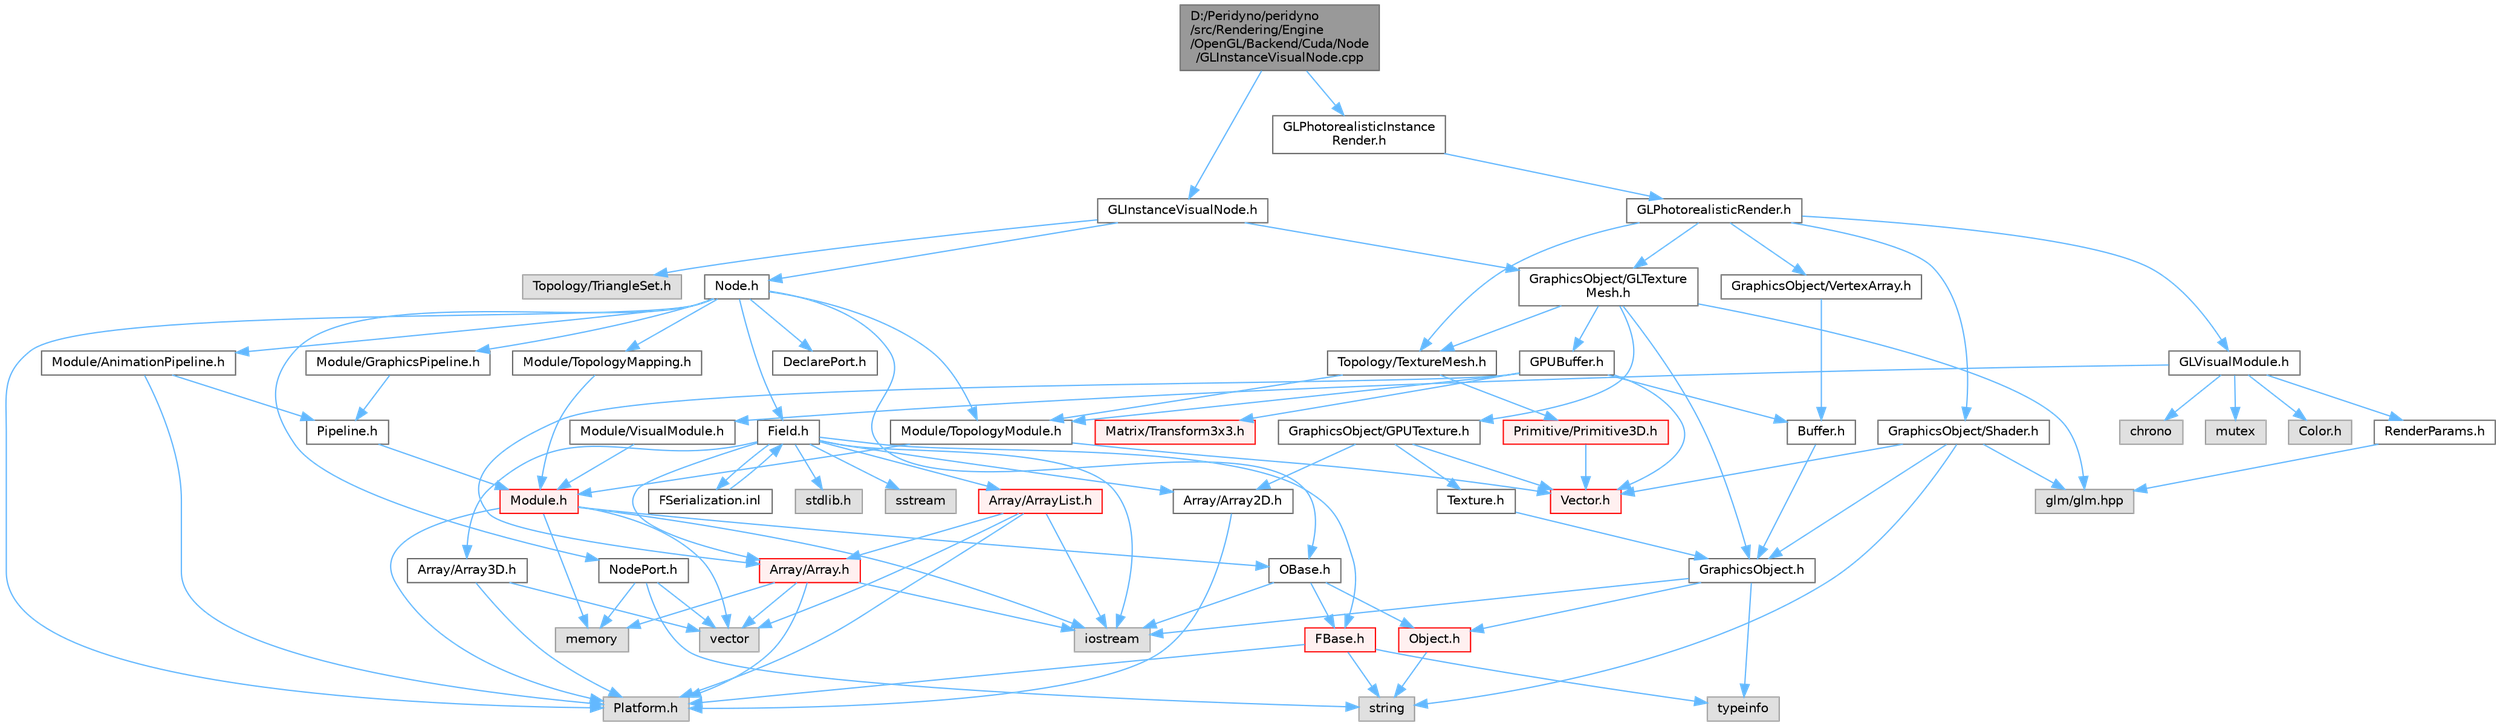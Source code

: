 digraph "D:/Peridyno/peridyno/src/Rendering/Engine/OpenGL/Backend/Cuda/Node/GLInstanceVisualNode.cpp"
{
 // LATEX_PDF_SIZE
  bgcolor="transparent";
  edge [fontname=Helvetica,fontsize=10,labelfontname=Helvetica,labelfontsize=10];
  node [fontname=Helvetica,fontsize=10,shape=box,height=0.2,width=0.4];
  Node1 [id="Node000001",label="D:/Peridyno/peridyno\l/src/Rendering/Engine\l/OpenGL/Backend/Cuda/Node\l/GLInstanceVisualNode.cpp",height=0.2,width=0.4,color="gray40", fillcolor="grey60", style="filled", fontcolor="black",tooltip=" "];
  Node1 -> Node2 [id="edge1_Node000001_Node000002",color="steelblue1",style="solid",tooltip=" "];
  Node2 [id="Node000002",label="GLInstanceVisualNode.h",height=0.2,width=0.4,color="grey40", fillcolor="white", style="filled",URL="$_g_l_instance_visual_node_8h.html",tooltip=" "];
  Node2 -> Node3 [id="edge2_Node000002_Node000003",color="steelblue1",style="solid",tooltip=" "];
  Node3 [id="Node000003",label="Node.h",height=0.2,width=0.4,color="grey40", fillcolor="white", style="filled",URL="$_node_8h.html",tooltip=" "];
  Node3 -> Node4 [id="edge3_Node000003_Node000004",color="steelblue1",style="solid",tooltip=" "];
  Node4 [id="Node000004",label="OBase.h",height=0.2,width=0.4,color="grey40", fillcolor="white", style="filled",URL="$_o_base_8h.html",tooltip=" "];
  Node4 -> Node5 [id="edge4_Node000004_Node000005",color="steelblue1",style="solid",tooltip=" "];
  Node5 [id="Node000005",label="iostream",height=0.2,width=0.4,color="grey60", fillcolor="#E0E0E0", style="filled",tooltip=" "];
  Node4 -> Node6 [id="edge5_Node000004_Node000006",color="steelblue1",style="solid",tooltip=" "];
  Node6 [id="Node000006",label="FBase.h",height=0.2,width=0.4,color="red", fillcolor="#FFF0F0", style="filled",URL="$_f_base_8h.html",tooltip=" "];
  Node6 -> Node7 [id="edge6_Node000006_Node000007",color="steelblue1",style="solid",tooltip=" "];
  Node7 [id="Node000007",label="Platform.h",height=0.2,width=0.4,color="grey60", fillcolor="#E0E0E0", style="filled",tooltip=" "];
  Node6 -> Node9 [id="edge7_Node000006_Node000009",color="steelblue1",style="solid",tooltip=" "];
  Node9 [id="Node000009",label="typeinfo",height=0.2,width=0.4,color="grey60", fillcolor="#E0E0E0", style="filled",tooltip=" "];
  Node6 -> Node10 [id="edge8_Node000006_Node000010",color="steelblue1",style="solid",tooltip=" "];
  Node10 [id="Node000010",label="string",height=0.2,width=0.4,color="grey60", fillcolor="#E0E0E0", style="filled",tooltip=" "];
  Node4 -> Node13 [id="edge9_Node000004_Node000013",color="steelblue1",style="solid",tooltip=" "];
  Node13 [id="Node000013",label="Object.h",height=0.2,width=0.4,color="red", fillcolor="#FFF0F0", style="filled",URL="$_object_8h.html",tooltip=" "];
  Node13 -> Node10 [id="edge10_Node000013_Node000010",color="steelblue1",style="solid",tooltip=" "];
  Node3 -> Node16 [id="edge11_Node000003_Node000016",color="steelblue1",style="solid",tooltip=" "];
  Node16 [id="Node000016",label="Field.h",height=0.2,width=0.4,color="grey40", fillcolor="white", style="filled",URL="$_field_8h.html",tooltip=" "];
  Node16 -> Node5 [id="edge12_Node000016_Node000005",color="steelblue1",style="solid",tooltip=" "];
  Node16 -> Node17 [id="edge13_Node000016_Node000017",color="steelblue1",style="solid",tooltip=" "];
  Node17 [id="Node000017",label="stdlib.h",height=0.2,width=0.4,color="grey60", fillcolor="#E0E0E0", style="filled",tooltip=" "];
  Node16 -> Node18 [id="edge14_Node000016_Node000018",color="steelblue1",style="solid",tooltip=" "];
  Node18 [id="Node000018",label="sstream",height=0.2,width=0.4,color="grey60", fillcolor="#E0E0E0", style="filled",tooltip=" "];
  Node16 -> Node6 [id="edge15_Node000016_Node000006",color="steelblue1",style="solid",tooltip=" "];
  Node16 -> Node19 [id="edge16_Node000016_Node000019",color="steelblue1",style="solid",tooltip=" "];
  Node19 [id="Node000019",label="Array/Array.h",height=0.2,width=0.4,color="red", fillcolor="#FFF0F0", style="filled",URL="$_array_8h.html",tooltip=" "];
  Node19 -> Node7 [id="edge17_Node000019_Node000007",color="steelblue1",style="solid",tooltip=" "];
  Node19 -> Node21 [id="edge18_Node000019_Node000021",color="steelblue1",style="solid",tooltip=" "];
  Node21 [id="Node000021",label="vector",height=0.2,width=0.4,color="grey60", fillcolor="#E0E0E0", style="filled",tooltip=" "];
  Node19 -> Node5 [id="edge19_Node000019_Node000005",color="steelblue1",style="solid",tooltip=" "];
  Node19 -> Node23 [id="edge20_Node000019_Node000023",color="steelblue1",style="solid",tooltip=" "];
  Node23 [id="Node000023",label="memory",height=0.2,width=0.4,color="grey60", fillcolor="#E0E0E0", style="filled",tooltip=" "];
  Node16 -> Node25 [id="edge21_Node000016_Node000025",color="steelblue1",style="solid",tooltip=" "];
  Node25 [id="Node000025",label="Array/Array2D.h",height=0.2,width=0.4,color="grey40", fillcolor="white", style="filled",URL="$_array2_d_8h.html",tooltip=" "];
  Node25 -> Node7 [id="edge22_Node000025_Node000007",color="steelblue1",style="solid",tooltip=" "];
  Node16 -> Node26 [id="edge23_Node000016_Node000026",color="steelblue1",style="solid",tooltip=" "];
  Node26 [id="Node000026",label="Array/Array3D.h",height=0.2,width=0.4,color="grey40", fillcolor="white", style="filled",URL="$_array3_d_8h.html",tooltip=" "];
  Node26 -> Node7 [id="edge24_Node000026_Node000007",color="steelblue1",style="solid",tooltip=" "];
  Node26 -> Node21 [id="edge25_Node000026_Node000021",color="steelblue1",style="solid",tooltip=" "];
  Node16 -> Node27 [id="edge26_Node000016_Node000027",color="steelblue1",style="solid",tooltip=" "];
  Node27 [id="Node000027",label="Array/ArrayList.h",height=0.2,width=0.4,color="red", fillcolor="#FFF0F0", style="filled",URL="$_array_list_8h.html",tooltip=" "];
  Node27 -> Node21 [id="edge27_Node000027_Node000021",color="steelblue1",style="solid",tooltip=" "];
  Node27 -> Node5 [id="edge28_Node000027_Node000005",color="steelblue1",style="solid",tooltip=" "];
  Node27 -> Node7 [id="edge29_Node000027_Node000007",color="steelblue1",style="solid",tooltip=" "];
  Node27 -> Node19 [id="edge30_Node000027_Node000019",color="steelblue1",style="solid",tooltip=" "];
  Node16 -> Node68 [id="edge31_Node000016_Node000068",color="steelblue1",style="solid",tooltip=" "];
  Node68 [id="Node000068",label="FSerialization.inl",height=0.2,width=0.4,color="grey40", fillcolor="white", style="filled",URL="$_f_serialization_8inl.html",tooltip=" "];
  Node68 -> Node16 [id="edge32_Node000068_Node000016",color="steelblue1",style="solid",tooltip=" "];
  Node3 -> Node7 [id="edge33_Node000003_Node000007",color="steelblue1",style="solid",tooltip=" "];
  Node3 -> Node69 [id="edge34_Node000003_Node000069",color="steelblue1",style="solid",tooltip=" "];
  Node69 [id="Node000069",label="DeclarePort.h",height=0.2,width=0.4,color="grey40", fillcolor="white", style="filled",URL="$_declare_port_8h.html",tooltip=" "];
  Node3 -> Node70 [id="edge35_Node000003_Node000070",color="steelblue1",style="solid",tooltip=" "];
  Node70 [id="Node000070",label="NodePort.h",height=0.2,width=0.4,color="grey40", fillcolor="white", style="filled",URL="$_node_port_8h.html",tooltip=" "];
  Node70 -> Node10 [id="edge36_Node000070_Node000010",color="steelblue1",style="solid",tooltip=" "];
  Node70 -> Node21 [id="edge37_Node000070_Node000021",color="steelblue1",style="solid",tooltip=" "];
  Node70 -> Node23 [id="edge38_Node000070_Node000023",color="steelblue1",style="solid",tooltip=" "];
  Node3 -> Node71 [id="edge39_Node000003_Node000071",color="steelblue1",style="solid",tooltip=" "];
  Node71 [id="Node000071",label="Module/TopologyModule.h",height=0.2,width=0.4,color="grey40", fillcolor="white", style="filled",URL="$_topology_module_8h.html",tooltip=" "];
  Node71 -> Node32 [id="edge40_Node000071_Node000032",color="steelblue1",style="solid",tooltip=" "];
  Node32 [id="Node000032",label="Vector.h",height=0.2,width=0.4,color="red", fillcolor="#FFF0F0", style="filled",URL="$_vector_8h.html",tooltip=" "];
  Node71 -> Node72 [id="edge41_Node000071_Node000072",color="steelblue1",style="solid",tooltip=" "];
  Node72 [id="Node000072",label="Module.h",height=0.2,width=0.4,color="red", fillcolor="#FFF0F0", style="filled",URL="$_module_8h.html",tooltip=" "];
  Node72 -> Node7 [id="edge42_Node000072_Node000007",color="steelblue1",style="solid",tooltip=" "];
  Node72 -> Node23 [id="edge43_Node000072_Node000023",color="steelblue1",style="solid",tooltip=" "];
  Node72 -> Node21 [id="edge44_Node000072_Node000021",color="steelblue1",style="solid",tooltip=" "];
  Node72 -> Node5 [id="edge45_Node000072_Node000005",color="steelblue1",style="solid",tooltip=" "];
  Node72 -> Node4 [id="edge46_Node000072_Node000004",color="steelblue1",style="solid",tooltip=" "];
  Node3 -> Node92 [id="edge47_Node000003_Node000092",color="steelblue1",style="solid",tooltip=" "];
  Node92 [id="Node000092",label="Module/TopologyMapping.h",height=0.2,width=0.4,color="grey40", fillcolor="white", style="filled",URL="$_topology_mapping_8h.html",tooltip=" "];
  Node92 -> Node72 [id="edge48_Node000092_Node000072",color="steelblue1",style="solid",tooltip=" "];
  Node3 -> Node93 [id="edge49_Node000003_Node000093",color="steelblue1",style="solid",tooltip=" "];
  Node93 [id="Node000093",label="Module/AnimationPipeline.h",height=0.2,width=0.4,color="grey40", fillcolor="white", style="filled",URL="$_animation_pipeline_8h.html",tooltip=" "];
  Node93 -> Node94 [id="edge50_Node000093_Node000094",color="steelblue1",style="solid",tooltip=" "];
  Node94 [id="Node000094",label="Pipeline.h",height=0.2,width=0.4,color="grey40", fillcolor="white", style="filled",URL="$_pipeline_8h.html",tooltip=" "];
  Node94 -> Node72 [id="edge51_Node000094_Node000072",color="steelblue1",style="solid",tooltip=" "];
  Node93 -> Node7 [id="edge52_Node000093_Node000007",color="steelblue1",style="solid",tooltip=" "];
  Node3 -> Node95 [id="edge53_Node000003_Node000095",color="steelblue1",style="solid",tooltip=" "];
  Node95 [id="Node000095",label="Module/GraphicsPipeline.h",height=0.2,width=0.4,color="grey40", fillcolor="white", style="filled",URL="$_graphics_pipeline_8h.html",tooltip=" "];
  Node95 -> Node94 [id="edge54_Node000095_Node000094",color="steelblue1",style="solid",tooltip=" "];
  Node2 -> Node96 [id="edge55_Node000002_Node000096",color="steelblue1",style="solid",tooltip=" "];
  Node96 [id="Node000096",label="Topology/TriangleSet.h",height=0.2,width=0.4,color="grey60", fillcolor="#E0E0E0", style="filled",tooltip=" "];
  Node2 -> Node97 [id="edge56_Node000002_Node000097",color="steelblue1",style="solid",tooltip=" "];
  Node97 [id="Node000097",label="GraphicsObject/GLTexture\lMesh.h",height=0.2,width=0.4,color="grey40", fillcolor="white", style="filled",URL="$_g_l_texture_mesh_8h.html",tooltip=" "];
  Node97 -> Node98 [id="edge57_Node000097_Node000098",color="steelblue1",style="solid",tooltip=" "];
  Node98 [id="Node000098",label="GPUBuffer.h",height=0.2,width=0.4,color="grey40", fillcolor="white", style="filled",URL="$_g_p_u_buffer_8h.html",tooltip=" "];
  Node98 -> Node99 [id="edge58_Node000098_Node000099",color="steelblue1",style="solid",tooltip=" "];
  Node99 [id="Node000099",label="Buffer.h",height=0.2,width=0.4,color="grey40", fillcolor="white", style="filled",URL="$_buffer_8h.html",tooltip=" "];
  Node99 -> Node100 [id="edge59_Node000099_Node000100",color="steelblue1",style="solid",tooltip=" "];
  Node100 [id="Node000100",label="GraphicsObject.h",height=0.2,width=0.4,color="grey40", fillcolor="white", style="filled",URL="$_graphics_object_8h.html",tooltip=" "];
  Node100 -> Node9 [id="edge60_Node000100_Node000009",color="steelblue1",style="solid",tooltip=" "];
  Node100 -> Node5 [id="edge61_Node000100_Node000005",color="steelblue1",style="solid",tooltip=" "];
  Node100 -> Node13 [id="edge62_Node000100_Node000013",color="steelblue1",style="solid",tooltip=" "];
  Node98 -> Node19 [id="edge63_Node000098_Node000019",color="steelblue1",style="solid",tooltip=" "];
  Node98 -> Node32 [id="edge64_Node000098_Node000032",color="steelblue1",style="solid",tooltip=" "];
  Node98 -> Node62 [id="edge65_Node000098_Node000062",color="steelblue1",style="solid",tooltip=" "];
  Node62 [id="Node000062",label="Matrix/Transform3x3.h",height=0.2,width=0.4,color="red", fillcolor="#FFF0F0", style="filled",URL="$_transform3x3_8h.html",tooltip=" "];
  Node98 -> Node71 [id="edge66_Node000098_Node000071",color="steelblue1",style="solid",tooltip=" "];
  Node97 -> Node100 [id="edge67_Node000097_Node000100",color="steelblue1",style="solid",tooltip=" "];
  Node97 -> Node101 [id="edge68_Node000097_Node000101",color="steelblue1",style="solid",tooltip=" "];
  Node101 [id="Node000101",label="GraphicsObject/GPUTexture.h",height=0.2,width=0.4,color="grey40", fillcolor="white", style="filled",URL="$_g_p_u_texture_8h.html",tooltip=" "];
  Node101 -> Node102 [id="edge69_Node000101_Node000102",color="steelblue1",style="solid",tooltip=" "];
  Node102 [id="Node000102",label="Texture.h",height=0.2,width=0.4,color="grey40", fillcolor="white", style="filled",URL="$_texture_8h.html",tooltip=" "];
  Node102 -> Node100 [id="edge70_Node000102_Node000100",color="steelblue1",style="solid",tooltip=" "];
  Node101 -> Node32 [id="edge71_Node000101_Node000032",color="steelblue1",style="solid",tooltip=" "];
  Node101 -> Node25 [id="edge72_Node000101_Node000025",color="steelblue1",style="solid",tooltip=" "];
  Node97 -> Node103 [id="edge73_Node000097_Node000103",color="steelblue1",style="solid",tooltip=" "];
  Node103 [id="Node000103",label="Topology/TextureMesh.h",height=0.2,width=0.4,color="grey40", fillcolor="white", style="filled",URL="$_texture_mesh_8h.html",tooltip=" "];
  Node103 -> Node71 [id="edge74_Node000103_Node000071",color="steelblue1",style="solid",tooltip=" "];
  Node103 -> Node104 [id="edge75_Node000103_Node000104",color="steelblue1",style="solid",tooltip=" "];
  Node104 [id="Node000104",label="Primitive/Primitive3D.h",height=0.2,width=0.4,color="red", fillcolor="#FFF0F0", style="filled",URL="$_primitive3_d_8h.html",tooltip=" "];
  Node104 -> Node32 [id="edge76_Node000104_Node000032",color="steelblue1",style="solid",tooltip=" "];
  Node97 -> Node67 [id="edge77_Node000097_Node000067",color="steelblue1",style="solid",tooltip=" "];
  Node67 [id="Node000067",label="glm/glm.hpp",height=0.2,width=0.4,color="grey60", fillcolor="#E0E0E0", style="filled",tooltip=" "];
  Node1 -> Node108 [id="edge78_Node000001_Node000108",color="steelblue1",style="solid",tooltip=" "];
  Node108 [id="Node000108",label="GLPhotorealisticInstance\lRender.h",height=0.2,width=0.4,color="grey40", fillcolor="white", style="filled",URL="$_g_l_photorealistic_instance_render_8h.html",tooltip=" "];
  Node108 -> Node109 [id="edge79_Node000108_Node000109",color="steelblue1",style="solid",tooltip=" "];
  Node109 [id="Node000109",label="GLPhotorealisticRender.h",height=0.2,width=0.4,color="grey40", fillcolor="white", style="filled",URL="$_g_l_photorealistic_render_8h.html",tooltip=" "];
  Node109 -> Node110 [id="edge80_Node000109_Node000110",color="steelblue1",style="solid",tooltip=" "];
  Node110 [id="Node000110",label="GLVisualModule.h",height=0.2,width=0.4,color="grey40", fillcolor="white", style="filled",URL="$_g_l_visual_module_8h.html",tooltip=" "];
  Node110 -> Node111 [id="edge81_Node000110_Node000111",color="steelblue1",style="solid",tooltip=" "];
  Node111 [id="Node000111",label="chrono",height=0.2,width=0.4,color="grey60", fillcolor="#E0E0E0", style="filled",tooltip=" "];
  Node110 -> Node74 [id="edge82_Node000110_Node000074",color="steelblue1",style="solid",tooltip=" "];
  Node74 [id="Node000074",label="mutex",height=0.2,width=0.4,color="grey60", fillcolor="#E0E0E0", style="filled",tooltip=" "];
  Node110 -> Node112 [id="edge83_Node000110_Node000112",color="steelblue1",style="solid",tooltip=" "];
  Node112 [id="Node000112",label="Module/VisualModule.h",height=0.2,width=0.4,color="grey40", fillcolor="white", style="filled",URL="$_visual_module_8h.html",tooltip=" "];
  Node112 -> Node72 [id="edge84_Node000112_Node000072",color="steelblue1",style="solid",tooltip=" "];
  Node110 -> Node113 [id="edge85_Node000110_Node000113",color="steelblue1",style="solid",tooltip=" "];
  Node113 [id="Node000113",label="Color.h",height=0.2,width=0.4,color="grey60", fillcolor="#E0E0E0", style="filled",tooltip=" "];
  Node110 -> Node114 [id="edge86_Node000110_Node000114",color="steelblue1",style="solid",tooltip=" "];
  Node114 [id="Node000114",label="RenderParams.h",height=0.2,width=0.4,color="grey40", fillcolor="white", style="filled",URL="$_render_params_8h.html",tooltip=" "];
  Node114 -> Node67 [id="edge87_Node000114_Node000067",color="steelblue1",style="solid",tooltip=" "];
  Node109 -> Node115 [id="edge88_Node000109_Node000115",color="steelblue1",style="solid",tooltip=" "];
  Node115 [id="Node000115",label="GraphicsObject/VertexArray.h",height=0.2,width=0.4,color="grey40", fillcolor="white", style="filled",URL="$_vertex_array_8h.html",tooltip=" "];
  Node115 -> Node99 [id="edge89_Node000115_Node000099",color="steelblue1",style="solid",tooltip=" "];
  Node109 -> Node116 [id="edge90_Node000109_Node000116",color="steelblue1",style="solid",tooltip=" "];
  Node116 [id="Node000116",label="GraphicsObject/Shader.h",height=0.2,width=0.4,color="grey40", fillcolor="white", style="filled",URL="$_shader_8h.html",tooltip=" "];
  Node116 -> Node100 [id="edge91_Node000116_Node000100",color="steelblue1",style="solid",tooltip=" "];
  Node116 -> Node10 [id="edge92_Node000116_Node000010",color="steelblue1",style="solid",tooltip=" "];
  Node116 -> Node32 [id="edge93_Node000116_Node000032",color="steelblue1",style="solid",tooltip=" "];
  Node116 -> Node67 [id="edge94_Node000116_Node000067",color="steelblue1",style="solid",tooltip=" "];
  Node109 -> Node97 [id="edge95_Node000109_Node000097",color="steelblue1",style="solid",tooltip=" "];
  Node109 -> Node103 [id="edge96_Node000109_Node000103",color="steelblue1",style="solid",tooltip=" "];
}
